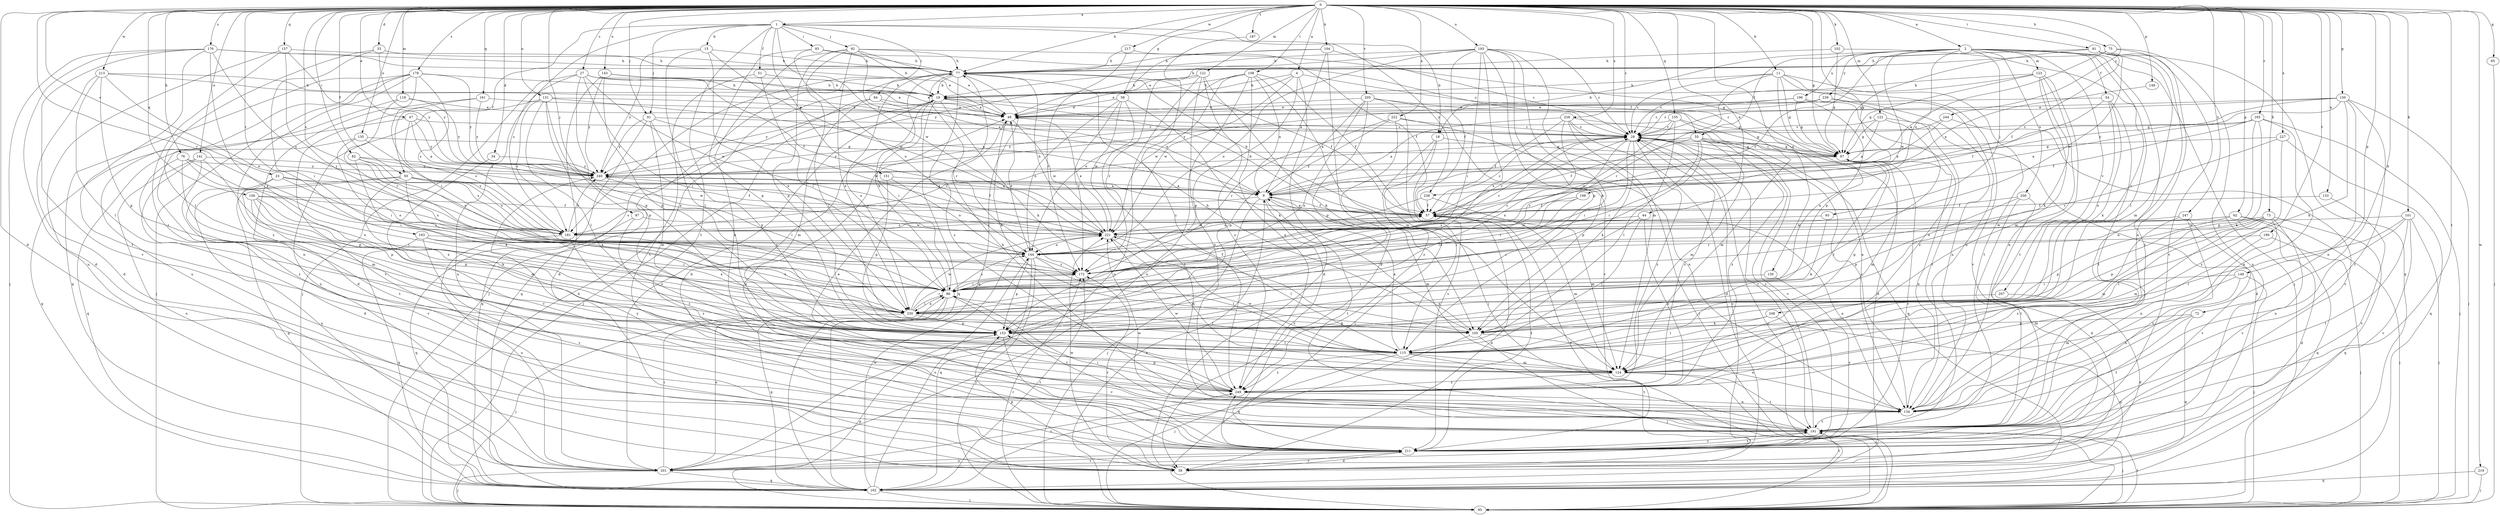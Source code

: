 strict digraph  {
0;
1;
2;
4;
9;
11;
15;
18;
19;
23;
27;
28;
33;
34;
38;
44;
47;
48;
50;
51;
54;
55;
57;
58;
62;
65;
67;
72;
73;
75;
76;
77;
81;
82;
83;
84;
86;
87;
91;
92;
93;
95;
101;
102;
104;
105;
108;
115;
118;
121;
122;
123;
124;
130;
131;
133;
134;
135;
141;
143;
144;
148;
149;
150;
151;
153;
155;
156;
157;
161;
162;
163;
165;
172;
176;
178;
181;
187;
189;
191;
193;
196;
198;
200;
201;
205;
207;
211;
213;
217;
219;
221;
222;
227;
228;
230;
238;
239;
240;
244;
247;
248;
249;
0 -> 1  [label=a];
0 -> 2  [label=a];
0 -> 4  [label=a];
0 -> 11  [label=b];
0 -> 23  [label=c];
0 -> 27  [label=c];
0 -> 28  [label=c];
0 -> 33  [label=d];
0 -> 34  [label=d];
0 -> 38  [label=d];
0 -> 44  [label=e];
0 -> 47  [label=e];
0 -> 50  [label=f];
0 -> 58  [label=g];
0 -> 62  [label=g];
0 -> 65  [label=g];
0 -> 67  [label=g];
0 -> 72  [label=h];
0 -> 73  [label=h];
0 -> 75  [label=h];
0 -> 76  [label=h];
0 -> 77  [label=h];
0 -> 81  [label=i];
0 -> 82  [label=i];
0 -> 87  [label=j];
0 -> 91  [label=j];
0 -> 101  [label=k];
0 -> 102  [label=k];
0 -> 104  [label=k];
0 -> 108  [label=l];
0 -> 118  [label=m];
0 -> 121  [label=m];
0 -> 122  [label=m];
0 -> 130  [label=n];
0 -> 131  [label=n];
0 -> 133  [label=n];
0 -> 135  [label=o];
0 -> 141  [label=o];
0 -> 143  [label=o];
0 -> 148  [label=p];
0 -> 149  [label=p];
0 -> 150  [label=p];
0 -> 155  [label=q];
0 -> 156  [label=q];
0 -> 157  [label=q];
0 -> 161  [label=q];
0 -> 163  [label=r];
0 -> 165  [label=r];
0 -> 172  [label=r];
0 -> 176  [label=s];
0 -> 178  [label=s];
0 -> 181  [label=s];
0 -> 187  [label=t];
0 -> 189  [label=t];
0 -> 191  [label=t];
0 -> 193  [label=u];
0 -> 205  [label=v];
0 -> 213  [label=w];
0 -> 217  [label=w];
0 -> 219  [label=w];
0 -> 222  [label=x];
0 -> 227  [label=x];
0 -> 228  [label=x];
0 -> 238  [label=y];
0 -> 244  [label=z];
0 -> 247  [label=z];
1 -> 15  [label=b];
1 -> 18  [label=b];
1 -> 50  [label=f];
1 -> 51  [label=f];
1 -> 83  [label=i];
1 -> 84  [label=i];
1 -> 91  [label=j];
1 -> 92  [label=j];
1 -> 151  [label=p];
1 -> 181  [label=s];
1 -> 191  [label=t];
1 -> 221  [label=w];
1 -> 238  [label=y];
2 -> 18  [label=b];
2 -> 54  [label=f];
2 -> 55  [label=f];
2 -> 93  [label=j];
2 -> 95  [label=j];
2 -> 123  [label=m];
2 -> 181  [label=s];
2 -> 191  [label=t];
2 -> 196  [label=u];
2 -> 198  [label=u];
2 -> 200  [label=u];
2 -> 207  [label=v];
2 -> 221  [label=w];
2 -> 239  [label=y];
2 -> 248  [label=z];
4 -> 19  [label=b];
4 -> 38  [label=d];
4 -> 48  [label=e];
4 -> 55  [label=f];
4 -> 153  [label=p];
4 -> 221  [label=w];
9 -> 57  [label=f];
9 -> 95  [label=j];
9 -> 124  [label=m];
9 -> 181  [label=s];
9 -> 191  [label=t];
9 -> 211  [label=v];
11 -> 19  [label=b];
11 -> 28  [label=c];
11 -> 67  [label=g];
11 -> 134  [label=n];
11 -> 153  [label=p];
11 -> 172  [label=r];
11 -> 191  [label=t];
11 -> 211  [label=v];
15 -> 77  [label=h];
15 -> 115  [label=l];
15 -> 221  [label=w];
15 -> 230  [label=x];
15 -> 240  [label=y];
18 -> 67  [label=g];
18 -> 95  [label=j];
18 -> 115  [label=l];
18 -> 211  [label=v];
19 -> 48  [label=e];
19 -> 67  [label=g];
19 -> 86  [label=i];
19 -> 95  [label=j];
19 -> 105  [label=k];
19 -> 162  [label=q];
19 -> 201  [label=u];
19 -> 240  [label=y];
23 -> 9  [label=a];
23 -> 144  [label=o];
23 -> 153  [label=p];
23 -> 172  [label=r];
23 -> 211  [label=v];
27 -> 19  [label=b];
27 -> 48  [label=e];
27 -> 57  [label=f];
27 -> 86  [label=i];
27 -> 95  [label=j];
27 -> 153  [label=p];
27 -> 201  [label=u];
27 -> 221  [label=w];
28 -> 67  [label=g];
28 -> 86  [label=i];
28 -> 105  [label=k];
28 -> 172  [label=r];
28 -> 191  [label=t];
28 -> 249  [label=z];
33 -> 77  [label=h];
33 -> 86  [label=i];
33 -> 115  [label=l];
33 -> 240  [label=y];
34 -> 211  [label=v];
34 -> 240  [label=y];
38 -> 57  [label=f];
38 -> 153  [label=p];
38 -> 172  [label=r];
38 -> 191  [label=t];
38 -> 211  [label=v];
38 -> 221  [label=w];
44 -> 86  [label=i];
44 -> 115  [label=l];
44 -> 221  [label=w];
44 -> 249  [label=z];
47 -> 9  [label=a];
47 -> 28  [label=c];
47 -> 162  [label=q];
47 -> 181  [label=s];
47 -> 240  [label=y];
48 -> 28  [label=c];
48 -> 105  [label=k];
48 -> 221  [label=w];
50 -> 9  [label=a];
50 -> 57  [label=f];
50 -> 124  [label=m];
50 -> 162  [label=q];
50 -> 181  [label=s];
50 -> 201  [label=u];
50 -> 230  [label=x];
51 -> 19  [label=b];
51 -> 86  [label=i];
51 -> 191  [label=t];
54 -> 48  [label=e];
54 -> 57  [label=f];
54 -> 105  [label=k];
54 -> 191  [label=t];
54 -> 230  [label=x];
55 -> 57  [label=f];
55 -> 67  [label=g];
55 -> 86  [label=i];
55 -> 124  [label=m];
55 -> 153  [label=p];
55 -> 162  [label=q];
55 -> 211  [label=v];
55 -> 240  [label=y];
55 -> 249  [label=z];
57 -> 9  [label=a];
57 -> 19  [label=b];
57 -> 28  [label=c];
57 -> 38  [label=d];
57 -> 77  [label=h];
57 -> 124  [label=m];
57 -> 134  [label=n];
57 -> 181  [label=s];
57 -> 221  [label=w];
58 -> 48  [label=e];
58 -> 105  [label=k];
58 -> 144  [label=o];
58 -> 172  [label=r];
58 -> 191  [label=t];
58 -> 221  [label=w];
62 -> 38  [label=d];
62 -> 95  [label=j];
62 -> 144  [label=o];
62 -> 153  [label=p];
62 -> 162  [label=q];
62 -> 221  [label=w];
65 -> 95  [label=j];
67 -> 28  [label=c];
67 -> 115  [label=l];
67 -> 124  [label=m];
67 -> 134  [label=n];
67 -> 211  [label=v];
67 -> 240  [label=y];
72 -> 124  [label=m];
72 -> 153  [label=p];
72 -> 162  [label=q];
72 -> 191  [label=t];
73 -> 115  [label=l];
73 -> 124  [label=m];
73 -> 134  [label=n];
73 -> 153  [label=p];
73 -> 162  [label=q];
73 -> 172  [label=r];
73 -> 211  [label=v];
73 -> 221  [label=w];
75 -> 9  [label=a];
75 -> 77  [label=h];
75 -> 134  [label=n];
75 -> 201  [label=u];
76 -> 86  [label=i];
76 -> 124  [label=m];
76 -> 230  [label=x];
76 -> 240  [label=y];
76 -> 249  [label=z];
77 -> 19  [label=b];
77 -> 57  [label=f];
77 -> 95  [label=j];
77 -> 162  [label=q];
77 -> 172  [label=r];
77 -> 181  [label=s];
77 -> 230  [label=x];
77 -> 249  [label=z];
81 -> 19  [label=b];
81 -> 57  [label=f];
81 -> 67  [label=g];
81 -> 77  [label=h];
81 -> 124  [label=m];
81 -> 134  [label=n];
81 -> 162  [label=q];
81 -> 211  [label=v];
81 -> 221  [label=w];
82 -> 105  [label=k];
82 -> 144  [label=o];
82 -> 181  [label=s];
82 -> 221  [label=w];
82 -> 240  [label=y];
83 -> 9  [label=a];
83 -> 28  [label=c];
83 -> 77  [label=h];
83 -> 144  [label=o];
83 -> 153  [label=p];
84 -> 9  [label=a];
84 -> 48  [label=e];
84 -> 124  [label=m];
84 -> 162  [label=q];
86 -> 57  [label=f];
86 -> 77  [label=h];
86 -> 115  [label=l];
86 -> 144  [label=o];
86 -> 162  [label=q];
86 -> 191  [label=t];
86 -> 201  [label=u];
86 -> 230  [label=x];
87 -> 162  [label=q];
87 -> 221  [label=w];
87 -> 249  [label=z];
91 -> 28  [label=c];
91 -> 124  [label=m];
91 -> 153  [label=p];
91 -> 162  [label=q];
91 -> 221  [label=w];
91 -> 240  [label=y];
92 -> 19  [label=b];
92 -> 48  [label=e];
92 -> 67  [label=g];
92 -> 77  [label=h];
92 -> 115  [label=l];
92 -> 134  [label=n];
92 -> 153  [label=p];
92 -> 230  [label=x];
93 -> 105  [label=k];
93 -> 181  [label=s];
95 -> 9  [label=a];
95 -> 28  [label=c];
95 -> 77  [label=h];
95 -> 153  [label=p];
95 -> 172  [label=r];
95 -> 191  [label=t];
101 -> 95  [label=j];
101 -> 115  [label=l];
101 -> 134  [label=n];
101 -> 181  [label=s];
101 -> 191  [label=t];
101 -> 211  [label=v];
102 -> 67  [label=g];
102 -> 77  [label=h];
102 -> 115  [label=l];
104 -> 9  [label=a];
104 -> 28  [label=c];
104 -> 38  [label=d];
104 -> 77  [label=h];
104 -> 240  [label=y];
105 -> 77  [label=h];
105 -> 95  [label=j];
105 -> 134  [label=n];
105 -> 162  [label=q];
108 -> 9  [label=a];
108 -> 19  [label=b];
108 -> 57  [label=f];
108 -> 124  [label=m];
108 -> 144  [label=o];
108 -> 201  [label=u];
108 -> 221  [label=w];
108 -> 249  [label=z];
115 -> 9  [label=a];
115 -> 67  [label=g];
115 -> 95  [label=j];
115 -> 124  [label=m];
115 -> 191  [label=t];
115 -> 249  [label=z];
118 -> 48  [label=e];
118 -> 134  [label=n];
118 -> 172  [label=r];
118 -> 240  [label=y];
121 -> 19  [label=b];
121 -> 105  [label=k];
121 -> 134  [label=n];
121 -> 172  [label=r];
121 -> 201  [label=u];
121 -> 249  [label=z];
122 -> 9  [label=a];
122 -> 28  [label=c];
122 -> 38  [label=d];
122 -> 67  [label=g];
122 -> 86  [label=i];
123 -> 19  [label=b];
123 -> 28  [label=c];
123 -> 67  [label=g];
123 -> 105  [label=k];
123 -> 124  [label=m];
123 -> 134  [label=n];
123 -> 191  [label=t];
124 -> 95  [label=j];
124 -> 191  [label=t];
124 -> 221  [label=w];
124 -> 249  [label=z];
130 -> 86  [label=i];
130 -> 211  [label=v];
131 -> 9  [label=a];
131 -> 48  [label=e];
131 -> 115  [label=l];
131 -> 153  [label=p];
131 -> 181  [label=s];
131 -> 201  [label=u];
131 -> 230  [label=x];
133 -> 57  [label=f];
133 -> 211  [label=v];
134 -> 28  [label=c];
134 -> 77  [label=h];
134 -> 191  [label=t];
135 -> 67  [label=g];
135 -> 86  [label=i];
135 -> 162  [label=q];
135 -> 181  [label=s];
141 -> 38  [label=d];
141 -> 153  [label=p];
141 -> 191  [label=t];
141 -> 201  [label=u];
141 -> 240  [label=y];
143 -> 19  [label=b];
143 -> 38  [label=d];
143 -> 48  [label=e];
143 -> 153  [label=p];
143 -> 240  [label=y];
144 -> 28  [label=c];
144 -> 48  [label=e];
144 -> 95  [label=j];
144 -> 115  [label=l];
144 -> 153  [label=p];
144 -> 162  [label=q];
144 -> 172  [label=r];
148 -> 9  [label=a];
149 -> 86  [label=i];
149 -> 95  [label=j];
149 -> 124  [label=m];
149 -> 134  [label=n];
150 -> 28  [label=c];
150 -> 48  [label=e];
150 -> 67  [label=g];
150 -> 95  [label=j];
150 -> 105  [label=k];
150 -> 134  [label=n];
150 -> 191  [label=t];
150 -> 240  [label=y];
151 -> 9  [label=a];
151 -> 144  [label=o];
151 -> 153  [label=p];
153 -> 115  [label=l];
153 -> 211  [label=v];
155 -> 28  [label=c];
155 -> 38  [label=d];
155 -> 67  [label=g];
155 -> 115  [label=l];
155 -> 144  [label=o];
155 -> 240  [label=y];
156 -> 57  [label=f];
156 -> 86  [label=i];
156 -> 105  [label=k];
156 -> 153  [label=p];
156 -> 181  [label=s];
156 -> 230  [label=x];
157 -> 77  [label=h];
157 -> 172  [label=r];
157 -> 201  [label=u];
157 -> 240  [label=y];
157 -> 249  [label=z];
161 -> 38  [label=d];
161 -> 48  [label=e];
161 -> 211  [label=v];
161 -> 240  [label=y];
162 -> 95  [label=j];
162 -> 144  [label=o];
162 -> 172  [label=r];
162 -> 221  [label=w];
163 -> 86  [label=i];
163 -> 144  [label=o];
163 -> 162  [label=q];
163 -> 211  [label=v];
163 -> 230  [label=x];
165 -> 9  [label=a];
165 -> 28  [label=c];
165 -> 57  [label=f];
165 -> 95  [label=j];
165 -> 105  [label=k];
165 -> 134  [label=n];
165 -> 153  [label=p];
172 -> 28  [label=c];
172 -> 86  [label=i];
176 -> 38  [label=d];
176 -> 48  [label=e];
176 -> 77  [label=h];
176 -> 95  [label=j];
176 -> 181  [label=s];
176 -> 191  [label=t];
176 -> 211  [label=v];
176 -> 230  [label=x];
178 -> 19  [label=b];
178 -> 86  [label=i];
178 -> 95  [label=j];
178 -> 162  [label=q];
178 -> 181  [label=s];
178 -> 201  [label=u];
178 -> 240  [label=y];
178 -> 249  [label=z];
181 -> 28  [label=c];
181 -> 201  [label=u];
181 -> 230  [label=x];
181 -> 240  [label=y];
181 -> 249  [label=z];
187 -> 249  [label=z];
189 -> 95  [label=j];
189 -> 144  [label=o];
189 -> 249  [label=z];
191 -> 28  [label=c];
191 -> 48  [label=e];
191 -> 86  [label=i];
191 -> 95  [label=j];
191 -> 211  [label=v];
191 -> 221  [label=w];
193 -> 28  [label=c];
193 -> 48  [label=e];
193 -> 57  [label=f];
193 -> 77  [label=h];
193 -> 86  [label=i];
193 -> 105  [label=k];
193 -> 115  [label=l];
193 -> 124  [label=m];
193 -> 144  [label=o];
193 -> 153  [label=p];
193 -> 230  [label=x];
196 -> 28  [label=c];
196 -> 48  [label=e];
196 -> 67  [label=g];
196 -> 230  [label=x];
196 -> 249  [label=z];
198 -> 57  [label=f];
198 -> 86  [label=i];
198 -> 172  [label=r];
200 -> 38  [label=d];
200 -> 57  [label=f];
200 -> 153  [label=p];
200 -> 191  [label=t];
201 -> 28  [label=c];
201 -> 86  [label=i];
201 -> 95  [label=j];
201 -> 162  [label=q];
201 -> 211  [label=v];
201 -> 249  [label=z];
205 -> 9  [label=a];
205 -> 48  [label=e];
205 -> 95  [label=j];
205 -> 134  [label=n];
205 -> 153  [label=p];
205 -> 211  [label=v];
205 -> 230  [label=x];
207 -> 38  [label=d];
207 -> 230  [label=x];
211 -> 19  [label=b];
211 -> 38  [label=d];
211 -> 48  [label=e];
211 -> 57  [label=f];
211 -> 191  [label=t];
211 -> 201  [label=u];
211 -> 240  [label=y];
211 -> 249  [label=z];
213 -> 19  [label=b];
213 -> 28  [label=c];
213 -> 38  [label=d];
213 -> 115  [label=l];
213 -> 144  [label=o];
213 -> 153  [label=p];
217 -> 57  [label=f];
217 -> 77  [label=h];
217 -> 172  [label=r];
219 -> 95  [label=j];
219 -> 162  [label=q];
221 -> 28  [label=c];
221 -> 48  [label=e];
221 -> 77  [label=h];
221 -> 115  [label=l];
221 -> 124  [label=m];
221 -> 144  [label=o];
221 -> 240  [label=y];
222 -> 28  [label=c];
222 -> 134  [label=n];
222 -> 153  [label=p];
222 -> 172  [label=r];
222 -> 249  [label=z];
227 -> 67  [label=g];
227 -> 162  [label=q];
227 -> 172  [label=r];
227 -> 249  [label=z];
228 -> 9  [label=a];
228 -> 28  [label=c];
228 -> 38  [label=d];
228 -> 57  [label=f];
228 -> 95  [label=j];
228 -> 124  [label=m];
228 -> 230  [label=x];
230 -> 86  [label=i];
230 -> 95  [label=j];
230 -> 105  [label=k];
230 -> 153  [label=p];
230 -> 172  [label=r];
230 -> 221  [label=w];
238 -> 57  [label=f];
238 -> 124  [label=m];
238 -> 144  [label=o];
239 -> 28  [label=c];
239 -> 48  [label=e];
239 -> 134  [label=n];
239 -> 191  [label=t];
239 -> 240  [label=y];
240 -> 9  [label=a];
240 -> 57  [label=f];
240 -> 86  [label=i];
244 -> 9  [label=a];
244 -> 28  [label=c];
244 -> 211  [label=v];
247 -> 124  [label=m];
247 -> 191  [label=t];
247 -> 211  [label=v];
247 -> 221  [label=w];
248 -> 105  [label=k];
248 -> 115  [label=l];
248 -> 162  [label=q];
249 -> 28  [label=c];
249 -> 134  [label=n];
249 -> 153  [label=p];
249 -> 221  [label=w];
}
